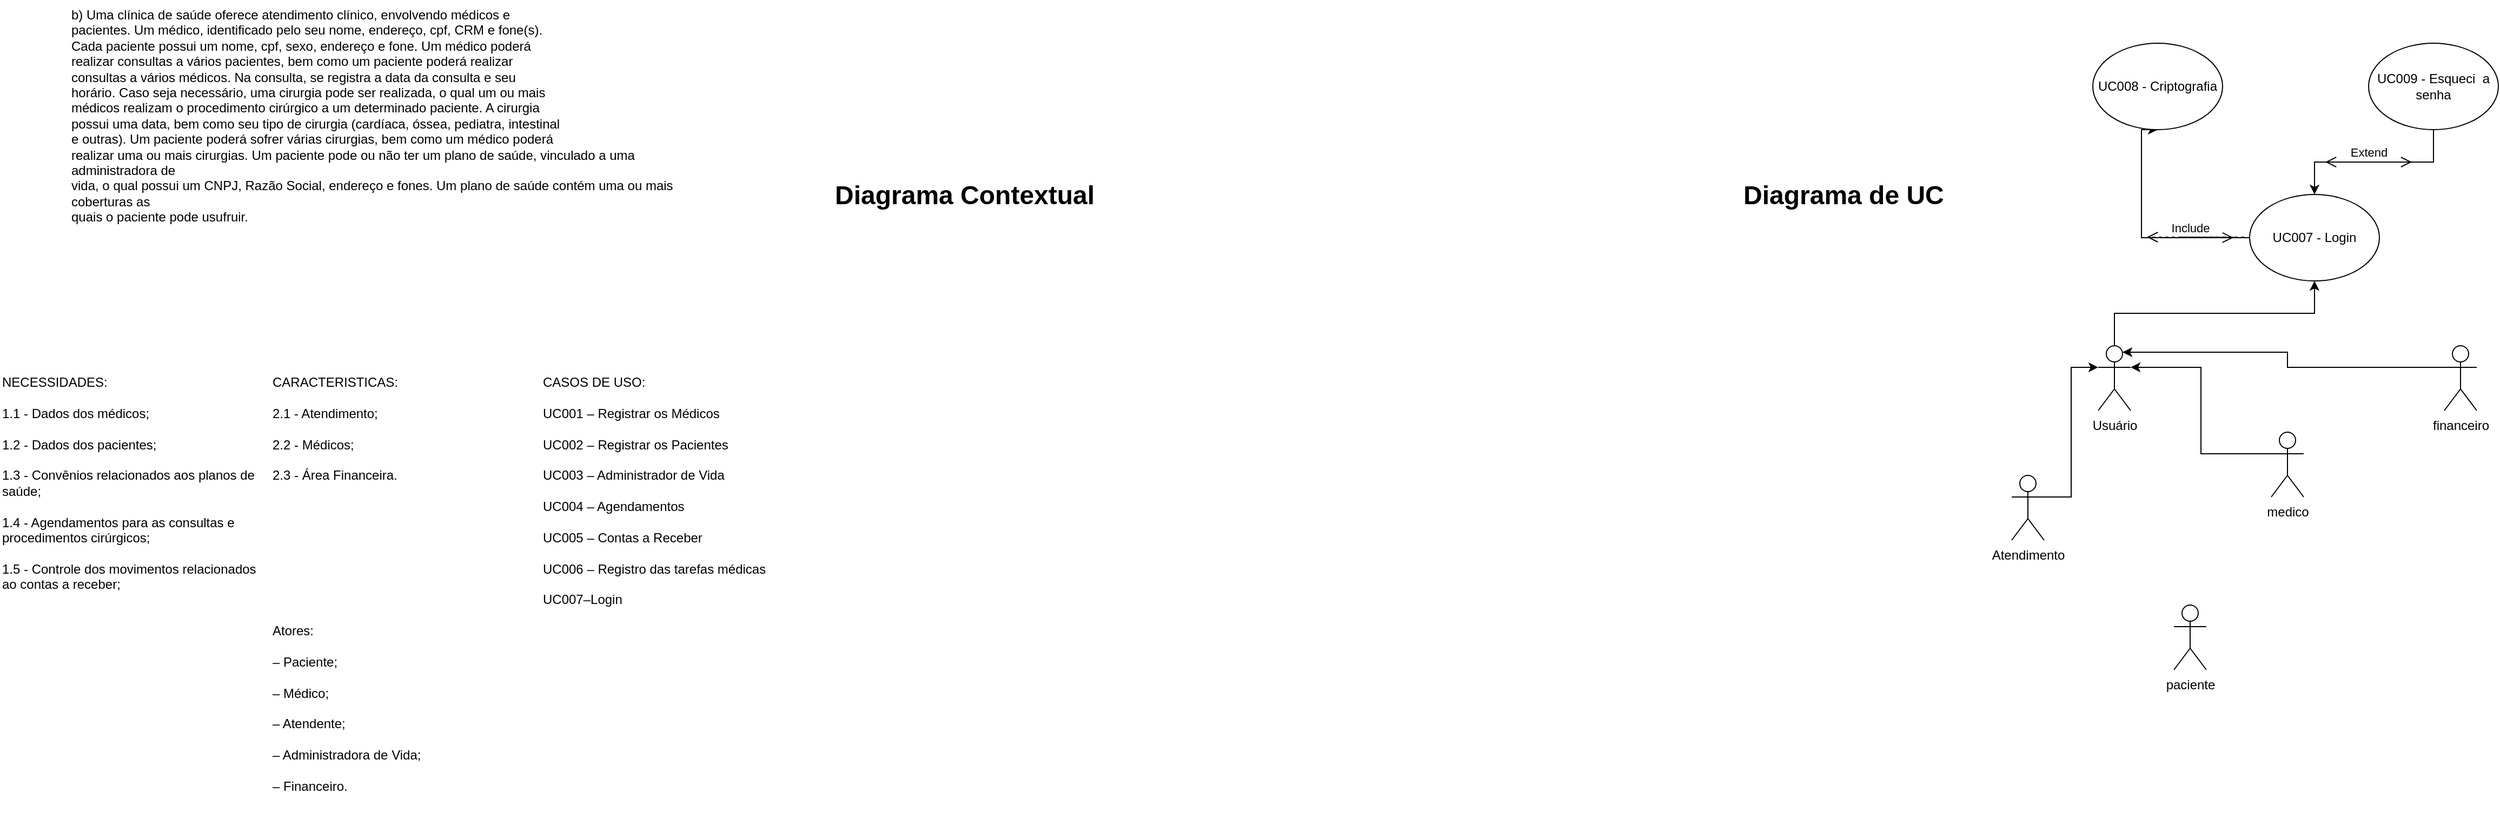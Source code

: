 <mxfile version="24.3.1" type="github">
  <diagram name="Página-1" id="kle034nBcpIm8sLm_HMZ">
    <mxGraphModel dx="1466" dy="592" grid="1" gridSize="10" guides="1" tooltips="1" connect="1" arrows="1" fold="1" page="1" pageScale="1" pageWidth="827" pageHeight="1169" math="0" shadow="0">
      <root>
        <mxCell id="0" />
        <mxCell id="1" parent="0" />
        <mxCell id="hTXdx5FMGu9ix-rzTCdy-9" style="edgeStyle=orthogonalEdgeStyle;rounded=0;orthogonalLoop=1;jettySize=auto;html=1;exitX=0.5;exitY=0;exitDx=0;exitDy=0;exitPerimeter=0;entryX=0.5;entryY=1;entryDx=0;entryDy=0;" edge="1" parent="1" source="uSbZmD1hKaF5ep1M6cqf-1" target="hTXdx5FMGu9ix-rzTCdy-6">
          <mxGeometry relative="1" as="geometry" />
        </mxCell>
        <mxCell id="uSbZmD1hKaF5ep1M6cqf-1" value="Usuário&lt;div&gt;&lt;br&gt;&lt;/div&gt;" style="shape=umlActor;verticalLabelPosition=bottom;verticalAlign=top;html=1;outlineConnect=0;" parent="1" vertex="1">
          <mxGeometry x="2010" y="400" width="30" height="60" as="geometry" />
        </mxCell>
        <mxCell id="uSbZmD1hKaF5ep1M6cqf-2" value="medico&lt;div&gt;&lt;br&gt;&lt;/div&gt;" style="shape=umlActor;verticalLabelPosition=bottom;verticalAlign=top;html=1;outlineConnect=0;" parent="1" vertex="1">
          <mxGeometry x="2170" y="480" width="30" height="60" as="geometry" />
        </mxCell>
        <mxCell id="uSbZmD1hKaF5ep1M6cqf-3" value="paciente&lt;div&gt;&lt;br&gt;&lt;/div&gt;&lt;div&gt;&lt;br&gt;&lt;/div&gt;" style="shape=umlActor;verticalLabelPosition=bottom;verticalAlign=top;html=1;outlineConnect=0;" parent="1" vertex="1">
          <mxGeometry x="2080" y="640" width="30" height="60" as="geometry" />
        </mxCell>
        <mxCell id="uSbZmD1hKaF5ep1M6cqf-4" value="financeiro&lt;div&gt;&lt;br&gt;&lt;/div&gt;" style="shape=umlActor;verticalLabelPosition=bottom;verticalAlign=top;html=1;outlineConnect=0;" parent="1" vertex="1">
          <mxGeometry x="2330" y="400" width="30" height="60" as="geometry" />
        </mxCell>
        <mxCell id="KJCTL0xcXzNYVvfliB-h-1" value="b) Uma clínica de saúde oferece atendimento clínico, envolvendo médicos e&#xa;pacientes. Um médico, identificado pelo seu nome, endereço, cpf, CRM e fone(s).&#xa;Cada paciente possui um nome, cpf, sexo, endereço e fone. Um médico poderá&#xa;realizar consultas a vários pacientes, bem como um paciente poderá realizar&#xa;consultas a vários médicos. Na consulta, se registra a data da consulta e seu&#xa;horário. Caso seja necessário, uma cirurgia pode ser realizada, o qual um ou mais&#xa;médicos realizam o procedimento cirúrgico a um determinado paciente. A cirurgia&#xa;possui uma data, bem como seu tipo de cirurgia (cardíaca, óssea, pediatra, intestinal&#xa;e outras). Um paciente poderá sofrer várias cirurgias, bem como um médico poderá&#xa;realizar uma ou mais cirurgias. Um paciente pode ou não ter um plano de saúde, vinculado a uma administradora de&#xa;vida, o qual possui um CNPJ, Razão Social, endereço e fones. Um plano de saúde contém uma ou mais coberturas as&#xa;quais o paciente pode usufruir." style="text;whiteSpace=wrap;html=1;" parent="1" vertex="1">
          <mxGeometry x="134" y="80" width="560" height="220" as="geometry" />
        </mxCell>
        <mxCell id="KJCTL0xcXzNYVvfliB-h-2" value="&lt;div&gt;CASOS DE USO:&lt;/div&gt;&lt;div&gt;&lt;br&gt;&lt;/div&gt;UC001 – Registrar os Médicos&lt;div&gt;&lt;br&gt;UC002 – Registrar os Pacientes&lt;/div&gt;&lt;div&gt;&lt;br&gt;UC003 – Administrador de Vida&lt;/div&gt;&lt;div&gt;&lt;br&gt;&lt;/div&gt;&lt;div&gt;UC004 – Agendamentos&lt;/div&gt;&lt;div&gt;&lt;br&gt;&lt;/div&gt;&lt;div&gt;UC005 – Contas a Receber&lt;div&gt;&lt;br&gt;&lt;div&gt;UC006 – Registro das tarefas médicas&lt;/div&gt;&lt;div&gt;&lt;span style=&quot;background-color: initial;&quot;&gt;&lt;br&gt;&lt;/span&gt;&lt;/div&gt;&lt;div&gt;&lt;span style=&quot;background-color: initial;&quot;&gt;UC007–Login&lt;/span&gt;&lt;/div&gt;&lt;div&gt;&lt;br&gt;&lt;/div&gt;&lt;/div&gt;&lt;/div&gt;&lt;div&gt;&lt;br&gt;&lt;/div&gt;" style="text;whiteSpace=wrap;html=1;" parent="1" vertex="1">
          <mxGeometry x="570" y="420" width="230" height="240" as="geometry" />
        </mxCell>
        <mxCell id="KJCTL0xcXzNYVvfliB-h-3" value="&lt;div&gt;CARACTERISTICAS:&lt;/div&gt;&lt;div&gt;&lt;br&gt;&lt;/div&gt;2.1 - Atendimento;&lt;div&gt;&lt;br&gt;&lt;div&gt;2.2 - Médicos;&lt;/div&gt;&lt;div&gt;&lt;br&gt;&lt;/div&gt;&lt;div&gt;2.3 - Área Financeira.&lt;/div&gt;&lt;/div&gt;" style="text;whiteSpace=wrap;html=1;" parent="1" vertex="1">
          <mxGeometry x="320" y="420" width="240" height="230" as="geometry" />
        </mxCell>
        <mxCell id="hTXdx5FMGu9ix-rzTCdy-1" value="&lt;div&gt;NECESSIDADES:&lt;/div&gt;&lt;div&gt;&lt;br&gt;&lt;/div&gt;1.1 - Dados dos médicos;&amp;nbsp;&lt;div&gt;&amp;nbsp;&lt;div&gt;1.2 - Dados dos pacientes;&lt;/div&gt;&lt;div&gt;&lt;br&gt;&lt;/div&gt;&lt;div&gt;1.3 - Convênios relacionados aos planos de saúde;&lt;/div&gt;&lt;div&gt;&amp;nbsp;&lt;/div&gt;&lt;div&gt;1.4 - Agendamentos para as consultas e procedimentos cirúrgicos;&lt;/div&gt;&lt;div&gt;&lt;br&gt;&lt;/div&gt;&lt;div&gt;1.5 - Controle dos movimentos relacionados ao contas a receber;&lt;br&gt;&lt;/div&gt;&lt;/div&gt;" style="text;whiteSpace=wrap;html=1;" vertex="1" parent="1">
          <mxGeometry x="70" y="420" width="240" height="240" as="geometry" />
        </mxCell>
        <mxCell id="hTXdx5FMGu9ix-rzTCdy-2" value="Atores:&#xa;&#xa;– Paciente;&#xa;&#xa;– Médico;&#xa;&#xa;– Atendente;&#xa;&#xa;– Administradora de Vida;&#xa;&#xa;– Financeiro." style="text;whiteSpace=wrap;" vertex="1" parent="1">
          <mxGeometry x="320" y="650" width="240" height="200" as="geometry" />
        </mxCell>
        <mxCell id="hTXdx5FMGu9ix-rzTCdy-3" value="&lt;h1 style=&quot;margin-top: 0px;&quot;&gt;Diagrama Contextual&amp;nbsp;&lt;/h1&gt;" style="text;html=1;whiteSpace=wrap;overflow=hidden;rounded=0;" vertex="1" parent="1">
          <mxGeometry x="840" y="240" width="250" height="40" as="geometry" />
        </mxCell>
        <mxCell id="hTXdx5FMGu9ix-rzTCdy-4" value="&lt;h1 style=&quot;margin-top: 0px;&quot;&gt;Diagrama de UC&lt;/h1&gt;" style="text;html=1;whiteSpace=wrap;overflow=hidden;rounded=0;" vertex="1" parent="1">
          <mxGeometry x="1680" y="240" width="250" height="40" as="geometry" />
        </mxCell>
        <mxCell id="hTXdx5FMGu9ix-rzTCdy-10" style="edgeStyle=orthogonalEdgeStyle;rounded=0;orthogonalLoop=1;jettySize=auto;html=1;exitX=0;exitY=0.5;exitDx=0;exitDy=0;entryX=0.5;entryY=1;entryDx=0;entryDy=0;" edge="1" parent="1" source="hTXdx5FMGu9ix-rzTCdy-6" target="hTXdx5FMGu9ix-rzTCdy-7">
          <mxGeometry relative="1" as="geometry">
            <Array as="points">
              <mxPoint x="2050" y="300" />
              <mxPoint x="2050" y="200" />
            </Array>
          </mxGeometry>
        </mxCell>
        <mxCell id="hTXdx5FMGu9ix-rzTCdy-6" value="UC007 - Login" style="ellipse;whiteSpace=wrap;html=1;" vertex="1" parent="1">
          <mxGeometry x="2150" y="260" width="120" height="80" as="geometry" />
        </mxCell>
        <mxCell id="hTXdx5FMGu9ix-rzTCdy-7" value="UC008 - Criptografia" style="ellipse;whiteSpace=wrap;html=1;" vertex="1" parent="1">
          <mxGeometry x="2005" y="120" width="120" height="80" as="geometry" />
        </mxCell>
        <mxCell id="hTXdx5FMGu9ix-rzTCdy-11" style="edgeStyle=orthogonalEdgeStyle;rounded=0;orthogonalLoop=1;jettySize=auto;html=1;exitX=0.5;exitY=1;exitDx=0;exitDy=0;entryX=0.5;entryY=0;entryDx=0;entryDy=0;" edge="1" parent="1" source="hTXdx5FMGu9ix-rzTCdy-8" target="hTXdx5FMGu9ix-rzTCdy-6">
          <mxGeometry relative="1" as="geometry" />
        </mxCell>
        <mxCell id="hTXdx5FMGu9ix-rzTCdy-8" value="UC009 - Esqueci&amp;nbsp; a senha" style="ellipse;whiteSpace=wrap;html=1;" vertex="1" parent="1">
          <mxGeometry x="2260" y="120" width="120" height="80" as="geometry" />
        </mxCell>
        <mxCell id="hTXdx5FMGu9ix-rzTCdy-12" value="Extend" style="html=1;verticalAlign=bottom;endArrow=open;dashed=1;endSize=8;curved=0;rounded=0;" edge="1" parent="1">
          <mxGeometry relative="1" as="geometry">
            <mxPoint x="2300" y="230" as="sourcePoint" />
            <mxPoint x="2220" y="230" as="targetPoint" />
          </mxGeometry>
        </mxCell>
        <mxCell id="hTXdx5FMGu9ix-rzTCdy-13" value="" style="html=1;verticalAlign=bottom;endArrow=open;dashed=1;endSize=8;curved=0;rounded=0;" edge="1" parent="1">
          <mxGeometry relative="1" as="geometry">
            <mxPoint x="2320" y="230" as="sourcePoint" />
            <mxPoint x="2300" y="230" as="targetPoint" />
            <Array as="points">
              <mxPoint x="2310" y="230" />
              <mxPoint x="2260" y="230" />
            </Array>
          </mxGeometry>
        </mxCell>
        <mxCell id="hTXdx5FMGu9ix-rzTCdy-14" value="Include" style="html=1;verticalAlign=bottom;endArrow=open;dashed=1;endSize=8;curved=0;rounded=0;" edge="1" parent="1">
          <mxGeometry relative="1" as="geometry">
            <mxPoint x="2135" y="299.5" as="sourcePoint" />
            <mxPoint x="2055" y="299.5" as="targetPoint" />
            <mxPoint as="offset" />
          </mxGeometry>
        </mxCell>
        <mxCell id="hTXdx5FMGu9ix-rzTCdy-15" value="" style="html=1;verticalAlign=bottom;endArrow=open;dashed=1;endSize=8;curved=0;rounded=0;" edge="1" parent="1">
          <mxGeometry relative="1" as="geometry">
            <mxPoint x="2145" y="299.5" as="sourcePoint" />
            <mxPoint x="2135" y="300" as="targetPoint" />
            <Array as="points">
              <mxPoint x="2135" y="299.5" />
              <mxPoint x="2085" y="299.5" />
            </Array>
          </mxGeometry>
        </mxCell>
        <mxCell id="hTXdx5FMGu9ix-rzTCdy-16" style="edgeStyle=orthogonalEdgeStyle;rounded=0;orthogonalLoop=1;jettySize=auto;html=1;exitX=0;exitY=0.333;exitDx=0;exitDy=0;exitPerimeter=0;entryX=1;entryY=0.333;entryDx=0;entryDy=0;entryPerimeter=0;" edge="1" parent="1" source="uSbZmD1hKaF5ep1M6cqf-2" target="uSbZmD1hKaF5ep1M6cqf-1">
          <mxGeometry relative="1" as="geometry" />
        </mxCell>
        <mxCell id="hTXdx5FMGu9ix-rzTCdy-17" style="edgeStyle=orthogonalEdgeStyle;rounded=0;orthogonalLoop=1;jettySize=auto;html=1;exitX=0;exitY=0.333;exitDx=0;exitDy=0;exitPerimeter=0;entryX=0.75;entryY=0.1;entryDx=0;entryDy=0;entryPerimeter=0;" edge="1" parent="1" source="uSbZmD1hKaF5ep1M6cqf-4" target="uSbZmD1hKaF5ep1M6cqf-1">
          <mxGeometry relative="1" as="geometry" />
        </mxCell>
        <mxCell id="hTXdx5FMGu9ix-rzTCdy-18" value="Atendimento" style="shape=umlActor;verticalLabelPosition=bottom;verticalAlign=top;html=1;outlineConnect=0;" vertex="1" parent="1">
          <mxGeometry x="1930" y="520" width="30" height="60" as="geometry" />
        </mxCell>
        <mxCell id="hTXdx5FMGu9ix-rzTCdy-19" style="edgeStyle=orthogonalEdgeStyle;rounded=0;orthogonalLoop=1;jettySize=auto;html=1;exitX=1;exitY=0.333;exitDx=0;exitDy=0;exitPerimeter=0;entryX=0;entryY=0.333;entryDx=0;entryDy=0;entryPerimeter=0;" edge="1" parent="1" source="hTXdx5FMGu9ix-rzTCdy-18" target="uSbZmD1hKaF5ep1M6cqf-1">
          <mxGeometry relative="1" as="geometry" />
        </mxCell>
      </root>
    </mxGraphModel>
  </diagram>
</mxfile>
